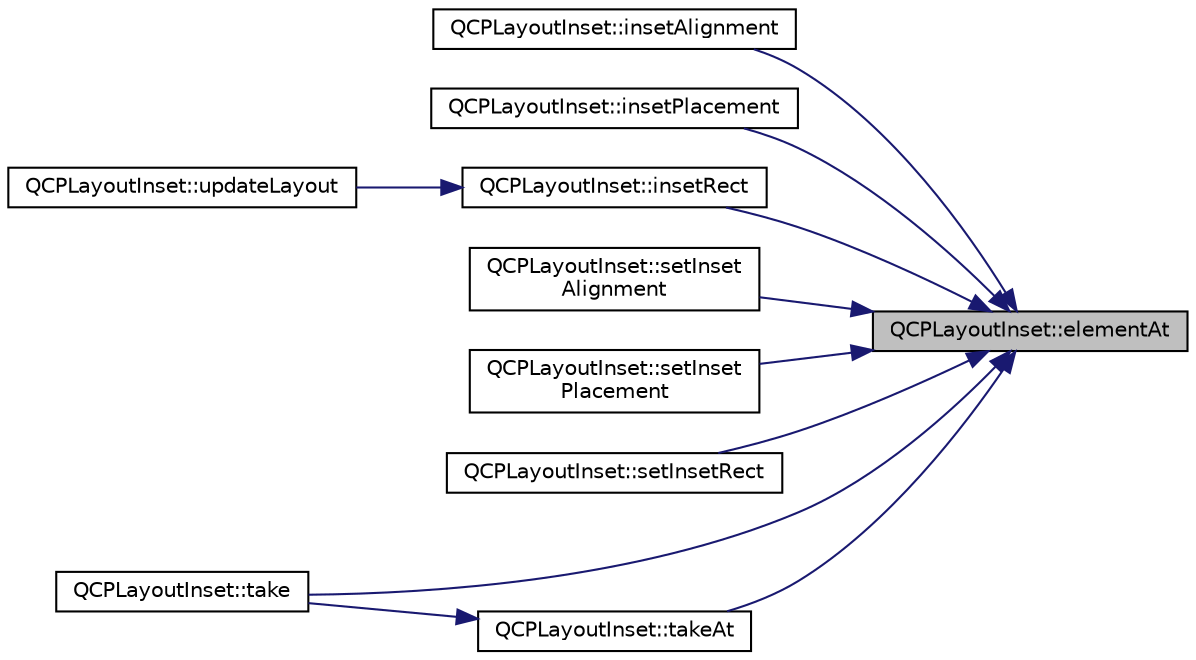 digraph "QCPLayoutInset::elementAt"
{
 // LATEX_PDF_SIZE
  edge [fontname="Helvetica",fontsize="10",labelfontname="Helvetica",labelfontsize="10"];
  node [fontname="Helvetica",fontsize="10",shape=record];
  rankdir="RL";
  Node1 [label="QCPLayoutInset::elementAt",height=0.2,width=0.4,color="black", fillcolor="grey75", style="filled", fontcolor="black",tooltip=" "];
  Node1 -> Node2 [dir="back",color="midnightblue",fontsize="10",style="solid",fontname="Helvetica"];
  Node2 [label="QCPLayoutInset::insetAlignment",height=0.2,width=0.4,color="black", fillcolor="white", style="filled",URL="$classQCPLayoutInset.html#a5b33b66f0abbb4a7cc2f8aa6c94cf7f8",tooltip=" "];
  Node1 -> Node3 [dir="back",color="midnightblue",fontsize="10",style="solid",fontname="Helvetica"];
  Node3 [label="QCPLayoutInset::insetPlacement",height=0.2,width=0.4,color="black", fillcolor="white", style="filled",URL="$classQCPLayoutInset.html#a6fcbd74ebbc45bfe64c604b2791aa57f",tooltip=" "];
  Node1 -> Node4 [dir="back",color="midnightblue",fontsize="10",style="solid",fontname="Helvetica"];
  Node4 [label="QCPLayoutInset::insetRect",height=0.2,width=0.4,color="black", fillcolor="white", style="filled",URL="$classQCPLayoutInset.html#ab23099a46af17c31f4c40668f13c9de1",tooltip=" "];
  Node4 -> Node5 [dir="back",color="midnightblue",fontsize="10",style="solid",fontname="Helvetica"];
  Node5 [label="QCPLayoutInset::updateLayout",height=0.2,width=0.4,color="black", fillcolor="white", style="filled",URL="$classQCPLayoutInset.html#a493526b922ea66a75c45ef1842446988",tooltip=" "];
  Node1 -> Node6 [dir="back",color="midnightblue",fontsize="10",style="solid",fontname="Helvetica"];
  Node6 [label="QCPLayoutInset::setInset\lAlignment",height=0.2,width=0.4,color="black", fillcolor="white", style="filled",URL="$classQCPLayoutInset.html#a62882a4f9ad58bb0f53da12fde022abe",tooltip=" "];
  Node1 -> Node7 [dir="back",color="midnightblue",fontsize="10",style="solid",fontname="Helvetica"];
  Node7 [label="QCPLayoutInset::setInset\lPlacement",height=0.2,width=0.4,color="black", fillcolor="white", style="filled",URL="$classQCPLayoutInset.html#a63298830744d5d8c5345511c00fd2144",tooltip=" "];
  Node1 -> Node8 [dir="back",color="midnightblue",fontsize="10",style="solid",fontname="Helvetica"];
  Node8 [label="QCPLayoutInset::setInsetRect",height=0.2,width=0.4,color="black", fillcolor="white", style="filled",URL="$classQCPLayoutInset.html#aa487c8378a6f9533567a2e6430099dc3",tooltip=" "];
  Node1 -> Node9 [dir="back",color="midnightblue",fontsize="10",style="solid",fontname="Helvetica"];
  Node9 [label="QCPLayoutInset::take",height=0.2,width=0.4,color="black", fillcolor="white", style="filled",URL="$classQCPLayoutInset.html#af7f13cc369f8190b5e7e17d5f39dfe1c",tooltip=" "];
  Node1 -> Node10 [dir="back",color="midnightblue",fontsize="10",style="solid",fontname="Helvetica"];
  Node10 [label="QCPLayoutInset::takeAt",height=0.2,width=0.4,color="black", fillcolor="white", style="filled",URL="$classQCPLayoutInset.html#abf2e8233f5b7051220907e62ded490a2",tooltip=" "];
  Node10 -> Node9 [dir="back",color="midnightblue",fontsize="10",style="solid",fontname="Helvetica"];
}
